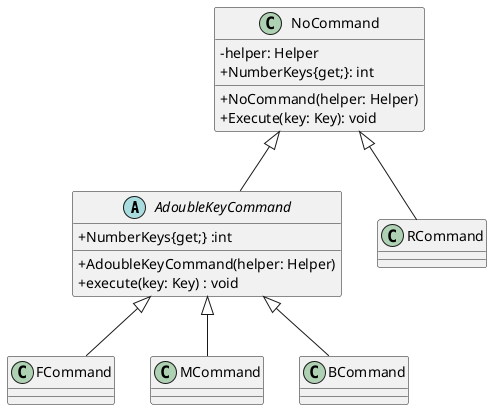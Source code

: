 @startuml Command
skinparam ClassAttributeIconSize 0

Abstract Class AdoubleKeyCommand {
    +NumberKeys{get;} :int
    +AdoubleKeyCommand(helper: Helper)
    +execute(key: Key) : void
}

Class NoCommand{
    -helper: Helper
    +NumberKeys{get;}: int
    +NoCommand(helper: Helper)
    +Execute(key: Key): void
}

class FCommand{

}

class MCommand{

}

class BCommand{

}

class RCommand{

}

NoCommand <|-- AdoubleKeyCommand
NoCommand <|-- RCommand
AdoubleKeyCommand <|-- BCommand
AdoubleKeyCommand <|-- MCommand
AdoubleKeyCommand <|-- FCommand
@enduml